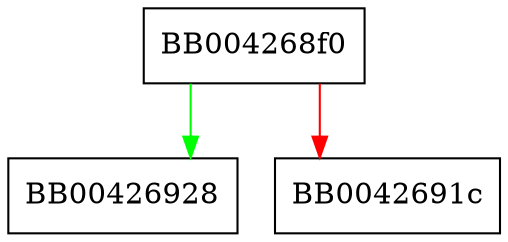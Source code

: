digraph rand_cmp {
  node [shape="box"];
  graph [splines=ortho];
  BB004268f0 -> BB00426928 [color="green"];
  BB004268f0 -> BB0042691c [color="red"];
}